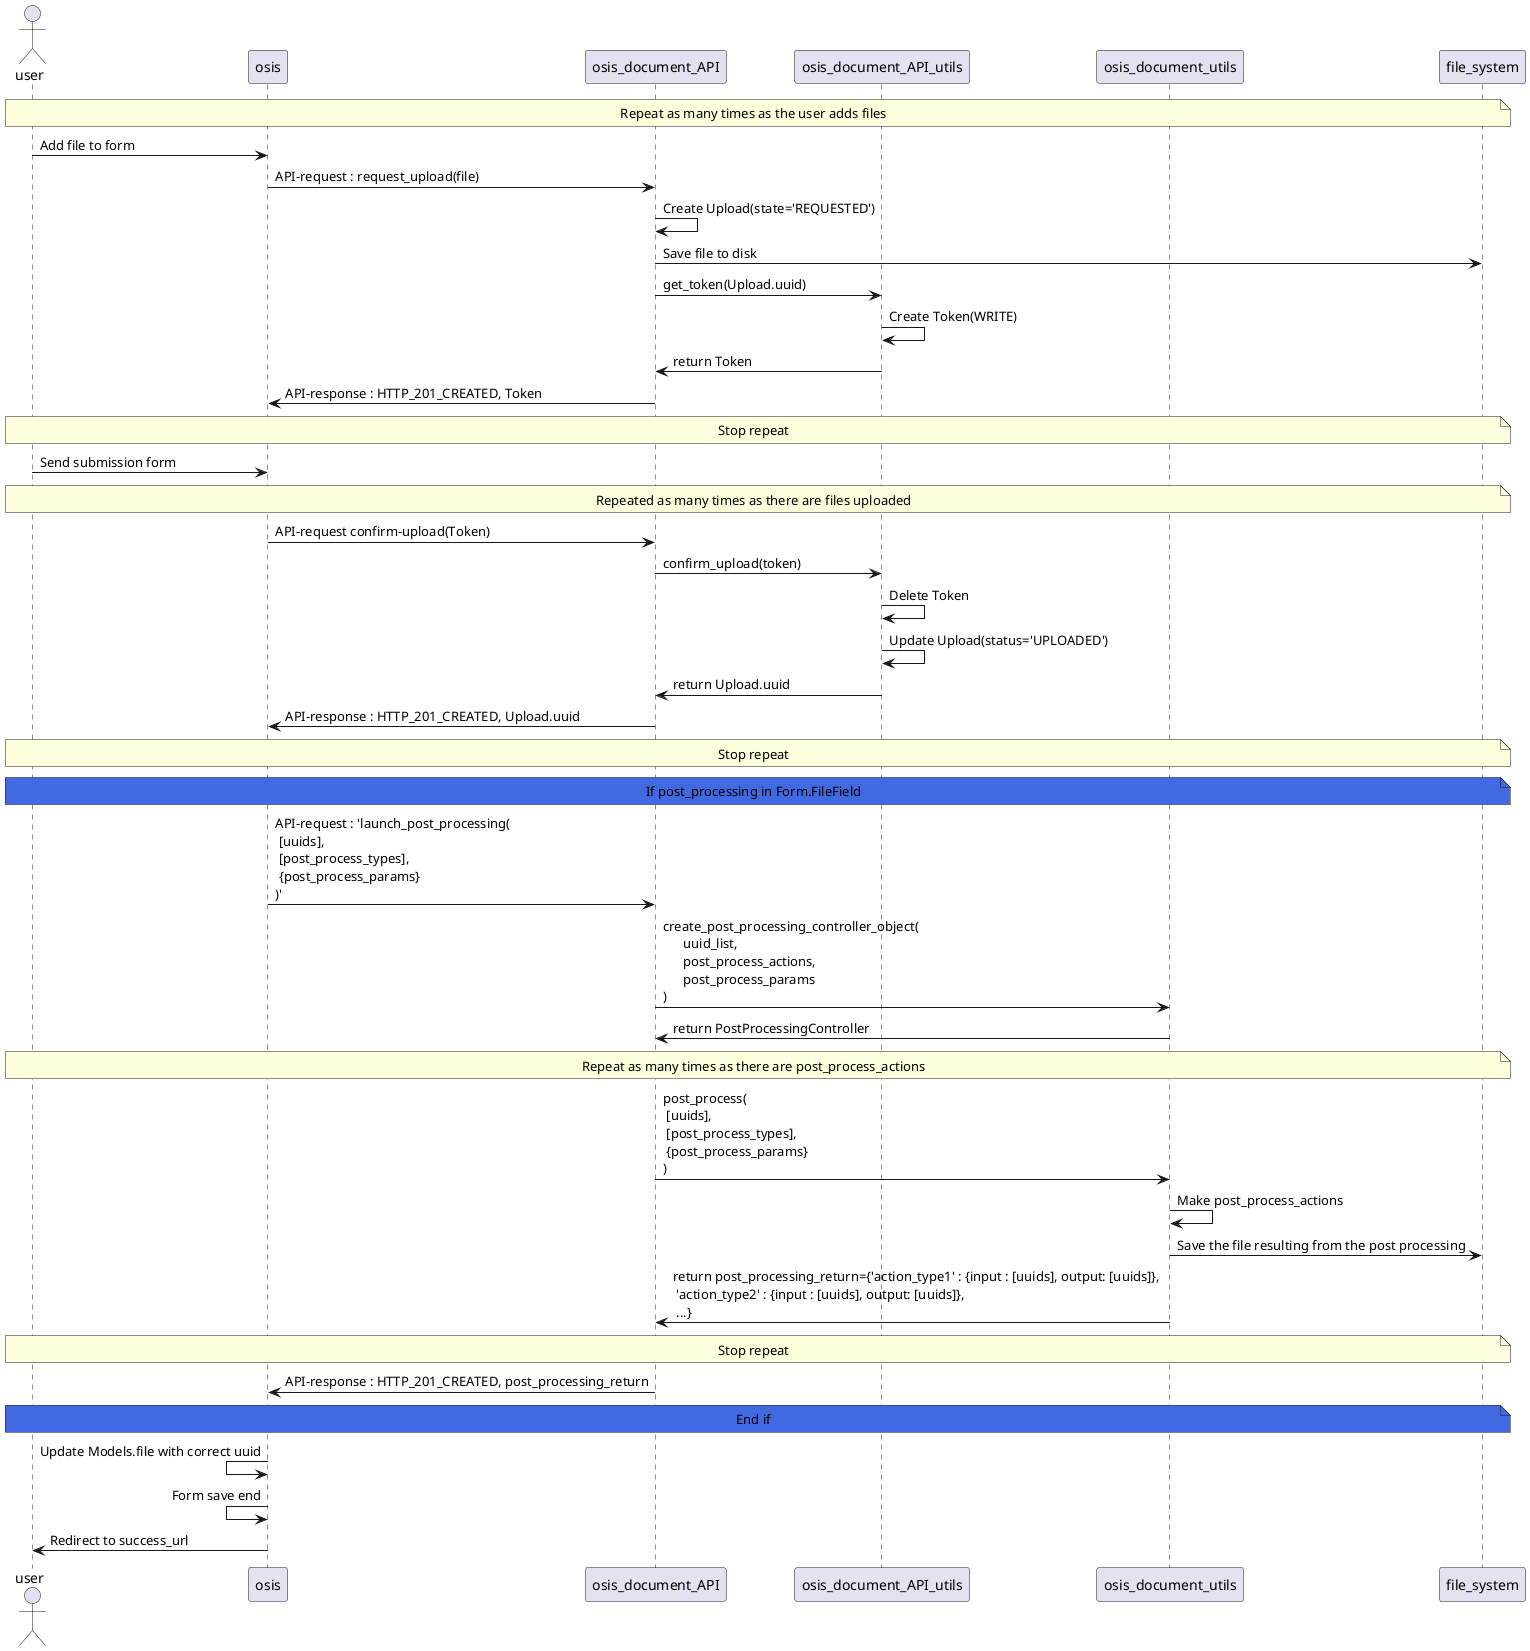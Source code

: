 @startuml post_processing_sync_sequence
'https://plantuml.com/sequence-diagram
actor user as user
participant osis as osis
participant osis_document_API
participant osis_document_API_utils
participant osis_document_utils
participant file_system
'autonumber'
note across : Repeat as many times as the user adds files
user -> osis : Add file to form
'Request Upload'
osis -> osis_document_API : API-request : request_upload(file)
osis_document_API -> osis_document_API : Create Upload(state='REQUESTED')
osis_document_API -> file_system : Save file to disk
osis_document_API -> osis_document_API_utils : get_token(Upload.uuid)
osis_document_API_utils -> osis_document_API_utils : Create Token(WRITE)
osis_document_API_utils -> osis_document_API : return Token
osis_document_API -> osis : API-response : HTTP_201_CREATED, Token
note across : Stop repeat
'Confirm Upload'
user -> osis : Send submission form
note across : Repeated as many times as there are files uploaded
osis -> osis_document_API : API-request confirm-upload(Token)
osis_document_API -> osis_document_API_utils : confirm_upload(token)
osis_document_API_utils -> osis_document_API_utils : Delete Token
'osis_document_utils -> osis_document_utils : generate new_filename if necessary'
'osis_document_utils -> osis_document_utils : Change storage_location of Upload.file if necessary'
osis_document_API_utils -> osis_document_API_utils : Update Upload(status='UPLOADED')
osis_document_API_utils -> osis_document_API : return Upload.uuid
osis_document_API -> osis : API-response : HTTP_201_CREATED, Upload.uuid
note across : Stop repeat
note across #RoyalBlue
If post_processing in Form.FileField
end note
osis -> osis_document_API : API-request : 'launch_post_processing(\n [uuids],\n [post_process_types],\n {post_process_params} \n)'
osis_document_API -> osis_document_utils : create_post_processing_controller_object(\n      uuid_list,\n      post_process_actions,\n      post_process_params\n)
osis_document_utils -> osis_document_API : return PostProcessingController
note across : Repeat as many times as there are post_process_actions
osis_document_API -> osis_document_utils : post_process(\n [uuids],\n [post_process_types],\n {post_process_params} \n)
osis_document_utils -> osis_document_utils : Make post_process_actions
osis_document_utils -> file_system : Save the file resulting from the post processing
osis_document_utils -> osis_document_API : return post_processing_return={'action_type1' : {input : [uuids], output: [uuids]}, \n 'action_type2' : {input : [uuids], output: [uuids]},\n ...}
note across : Stop repeat
osis_document_API -> osis : API-response : HTTP_201_CREATED, post_processing_return
note across #RoyalBlue
End if
end note
osis <- osis : Update Models.file with correct uuid
osis <- osis : Form save end
osis -> user : Redirect to success_url


@enduml